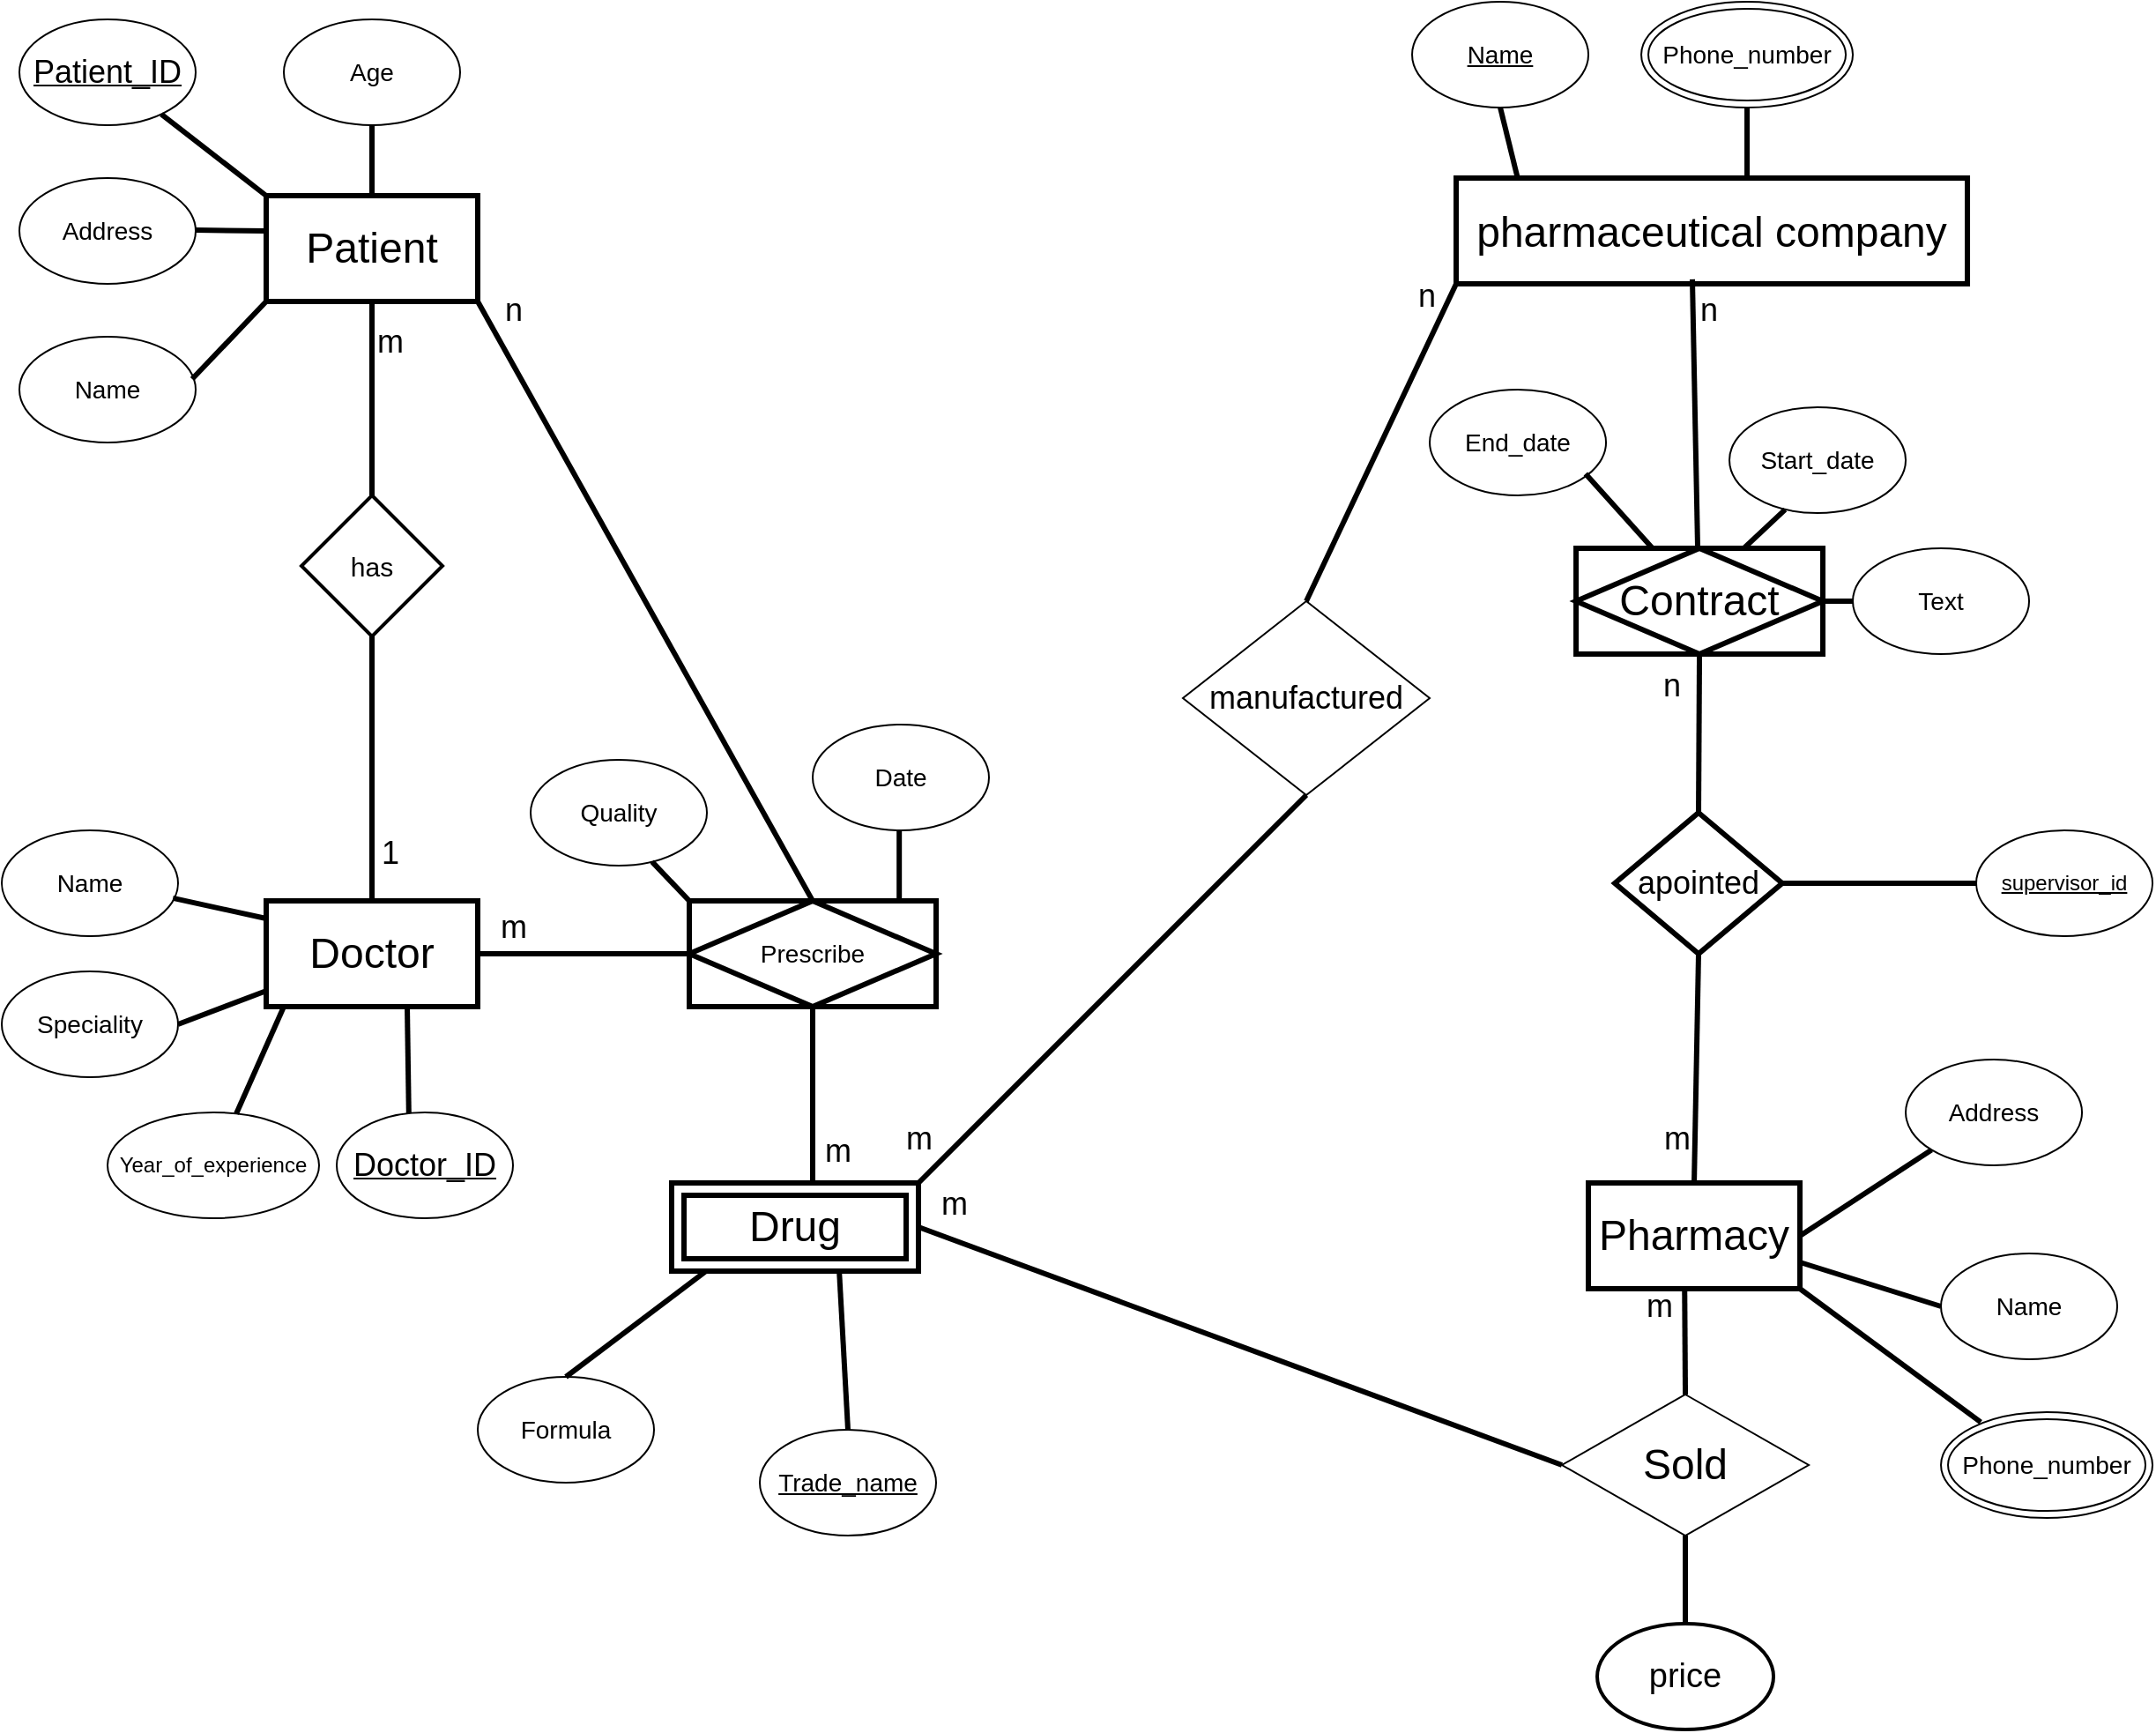 <mxfile version="27.1.6">
  <diagram name="Page-1" id="JapDRAyxBpyOf1apotyI">
    <mxGraphModel dx="1509" dy="1064" grid="1" gridSize="10" guides="1" tooltips="1" connect="1" arrows="1" fold="1" page="1" pageScale="1" pageWidth="850" pageHeight="1100" math="0" shadow="0">
      <root>
        <mxCell id="0" />
        <mxCell id="1" parent="0" />
        <mxCell id="striKXGjZCaCur9RrCGB-3" value="&lt;font style=&quot;font-size: 24px;&quot;&gt;Patient&lt;/font&gt;" style="rounded=0;whiteSpace=wrap;html=1;strokeWidth=3;" vertex="1" parent="1">
          <mxGeometry x="160" y="160" width="120" height="60" as="geometry" />
        </mxCell>
        <mxCell id="striKXGjZCaCur9RrCGB-4" value="&lt;font style=&quot;font-size: 14px;&quot;&gt;Name&lt;/font&gt;" style="ellipse;whiteSpace=wrap;html=1;" vertex="1" parent="1">
          <mxGeometry x="20" y="240" width="100" height="60" as="geometry" />
        </mxCell>
        <mxCell id="striKXGjZCaCur9RrCGB-5" value="&lt;u&gt;&lt;font style=&quot;font-size: 18px;&quot;&gt;Patient_ID&lt;/font&gt;&lt;/u&gt;" style="ellipse;whiteSpace=wrap;html=1;" vertex="1" parent="1">
          <mxGeometry x="20" y="60" width="100" height="60" as="geometry" />
        </mxCell>
        <mxCell id="striKXGjZCaCur9RrCGB-6" value="&lt;font style=&quot;font-size: 14px;&quot;&gt;Age&lt;/font&gt;" style="ellipse;whiteSpace=wrap;html=1;" vertex="1" parent="1">
          <mxGeometry x="170" y="60" width="100" height="60" as="geometry" />
        </mxCell>
        <mxCell id="striKXGjZCaCur9RrCGB-7" value="&lt;font style=&quot;font-size: 14px;&quot;&gt;Address&lt;/font&gt;" style="ellipse;whiteSpace=wrap;html=1;" vertex="1" parent="1">
          <mxGeometry x="20" y="150" width="100" height="60" as="geometry" />
        </mxCell>
        <mxCell id="striKXGjZCaCur9RrCGB-8" value="" style="endArrow=none;html=1;rounded=0;strokeWidth=3;" edge="1" parent="1" source="striKXGjZCaCur9RrCGB-3">
          <mxGeometry width="50" height="50" relative="1" as="geometry">
            <mxPoint x="170" y="170" as="sourcePoint" />
            <mxPoint x="220" y="120" as="targetPoint" />
            <Array as="points" />
          </mxGeometry>
        </mxCell>
        <mxCell id="striKXGjZCaCur9RrCGB-9" value="" style="endArrow=none;html=1;rounded=0;exitX=0;exitY=0;exitDx=0;exitDy=0;strokeWidth=3;" edge="1" parent="1" source="striKXGjZCaCur9RrCGB-3" target="striKXGjZCaCur9RrCGB-5">
          <mxGeometry width="50" height="50" relative="1" as="geometry">
            <mxPoint x="80" y="140" as="sourcePoint" />
            <mxPoint x="130" y="90" as="targetPoint" />
          </mxGeometry>
        </mxCell>
        <mxCell id="striKXGjZCaCur9RrCGB-10" value="" style="endArrow=none;html=1;rounded=0;exitX=0.98;exitY=0.4;exitDx=0;exitDy=0;exitPerimeter=0;strokeWidth=3;" edge="1" parent="1" source="striKXGjZCaCur9RrCGB-4">
          <mxGeometry width="50" height="50" relative="1" as="geometry">
            <mxPoint x="110" y="270" as="sourcePoint" />
            <mxPoint x="160" y="220" as="targetPoint" />
          </mxGeometry>
        </mxCell>
        <mxCell id="striKXGjZCaCur9RrCGB-11" value="" style="endArrow=none;html=1;rounded=0;strokeWidth=3;" edge="1" parent="1">
          <mxGeometry width="50" height="50" relative="1" as="geometry">
            <mxPoint x="120" y="179.5" as="sourcePoint" />
            <mxPoint x="160" y="180" as="targetPoint" />
          </mxGeometry>
        </mxCell>
        <mxCell id="striKXGjZCaCur9RrCGB-12" value="&lt;font style=&quot;font-size: 24px;&quot;&gt;Doctor&lt;/font&gt;" style="rounded=0;whiteSpace=wrap;html=1;strokeWidth=3;" vertex="1" parent="1">
          <mxGeometry x="160" y="560" width="120" height="60" as="geometry" />
        </mxCell>
        <mxCell id="striKXGjZCaCur9RrCGB-13" value="&lt;font style=&quot;font-size: 14px;&quot;&gt;Name&lt;/font&gt;" style="ellipse;whiteSpace=wrap;html=1;" vertex="1" parent="1">
          <mxGeometry x="10" y="520" width="100" height="60" as="geometry" />
        </mxCell>
        <mxCell id="striKXGjZCaCur9RrCGB-14" value="&lt;u&gt;&lt;font style=&quot;font-size: 18px;&quot;&gt;Doctor_ID&lt;/font&gt;&lt;/u&gt;" style="ellipse;whiteSpace=wrap;html=1;" vertex="1" parent="1">
          <mxGeometry x="200" y="680" width="100" height="60" as="geometry" />
        </mxCell>
        <mxCell id="striKXGjZCaCur9RrCGB-15" value="Year_of_experience" style="ellipse;whiteSpace=wrap;html=1;" vertex="1" parent="1">
          <mxGeometry x="70" y="680" width="120" height="60" as="geometry" />
        </mxCell>
        <mxCell id="striKXGjZCaCur9RrCGB-16" value="&lt;font style=&quot;font-size: 14px;&quot;&gt;Speciality&lt;/font&gt;" style="ellipse;whiteSpace=wrap;html=1;" vertex="1" parent="1">
          <mxGeometry x="10" y="600" width="100" height="60" as="geometry" />
        </mxCell>
        <mxCell id="striKXGjZCaCur9RrCGB-17" value="" style="endArrow=none;html=1;rounded=0;strokeWidth=3;exitX=0.971;exitY=0.641;exitDx=0;exitDy=0;exitPerimeter=0;" edge="1" parent="1" source="striKXGjZCaCur9RrCGB-13">
          <mxGeometry width="50" height="50" relative="1" as="geometry">
            <mxPoint x="110" y="560" as="sourcePoint" />
            <mxPoint x="160" y="570" as="targetPoint" />
          </mxGeometry>
        </mxCell>
        <mxCell id="striKXGjZCaCur9RrCGB-18" value="" style="endArrow=none;html=1;rounded=0;strokeWidth=3;entryX=0.001;entryY=0.85;entryDx=0;entryDy=0;entryPerimeter=0;" edge="1" parent="1" target="striKXGjZCaCur9RrCGB-12">
          <mxGeometry width="50" height="50" relative="1" as="geometry">
            <mxPoint x="110" y="630" as="sourcePoint" />
            <mxPoint x="163" y="636" as="targetPoint" />
          </mxGeometry>
        </mxCell>
        <mxCell id="striKXGjZCaCur9RrCGB-19" value="" style="endArrow=none;html=1;rounded=0;strokeWidth=3;" edge="1" parent="1" source="striKXGjZCaCur9RrCGB-15">
          <mxGeometry width="50" height="50" relative="1" as="geometry">
            <mxPoint x="140" y="680" as="sourcePoint" />
            <mxPoint x="170" y="620" as="targetPoint" />
          </mxGeometry>
        </mxCell>
        <mxCell id="striKXGjZCaCur9RrCGB-20" value="" style="endArrow=none;html=1;rounded=0;exitX=0.409;exitY=0.007;exitDx=0;exitDy=0;exitPerimeter=0;strokeWidth=3;" edge="1" parent="1" source="striKXGjZCaCur9RrCGB-14">
          <mxGeometry width="50" height="50" relative="1" as="geometry">
            <mxPoint x="190" y="670" as="sourcePoint" />
            <mxPoint x="240" y="620" as="targetPoint" />
          </mxGeometry>
        </mxCell>
        <mxCell id="striKXGjZCaCur9RrCGB-21" value="&lt;p style=&quot;margin: 0px; font-style: normal; font-variant-caps: normal; font-stretch: normal; line-height: normal; font-size-adjust: none; font-kerning: auto; font-variant-alternates: normal; font-variant-ligatures: normal; font-variant-numeric: normal; font-variant-east-asian: normal; font-variant-position: normal; font-feature-settings: normal; font-optical-sizing: auto; font-variation-settings: normal;&quot;&gt;&lt;font style=&quot;font-size: 24px;&quot;&gt;pharmaceutical company&lt;/font&gt;&lt;/p&gt;" style="rounded=0;whiteSpace=wrap;html=1;strokeWidth=3;" vertex="1" parent="1">
          <mxGeometry x="835.02" y="150" width="290" height="60" as="geometry" />
        </mxCell>
        <mxCell id="striKXGjZCaCur9RrCGB-22" value="&lt;font style=&quot;font-size: 14px;&quot;&gt;&lt;u&gt;Name&lt;/u&gt;&lt;/font&gt;" style="ellipse;whiteSpace=wrap;html=1;" vertex="1" parent="1">
          <mxGeometry x="810.02" y="50" width="100" height="60" as="geometry" />
        </mxCell>
        <mxCell id="striKXGjZCaCur9RrCGB-27" value="" style="endArrow=none;html=1;rounded=0;strokeWidth=3;exitX=0.12;exitY=-0.004;exitDx=0;exitDy=0;exitPerimeter=0;" edge="1" parent="1" source="striKXGjZCaCur9RrCGB-21">
          <mxGeometry width="50" height="50" relative="1" as="geometry">
            <mxPoint x="860.02" y="140" as="sourcePoint" />
            <mxPoint x="860.02" y="110" as="targetPoint" />
          </mxGeometry>
        </mxCell>
        <mxCell id="striKXGjZCaCur9RrCGB-28" value="" style="endArrow=none;html=1;rounded=0;strokeWidth=3;" edge="1" parent="1">
          <mxGeometry width="50" height="50" relative="1" as="geometry">
            <mxPoint x="1000.02" y="151" as="sourcePoint" />
            <mxPoint x="1000.02" y="110" as="targetPoint" />
          </mxGeometry>
        </mxCell>
        <mxCell id="striKXGjZCaCur9RrCGB-29" value="&lt;font style=&quot;font-size: 14px;&quot;&gt;Phone_number&lt;/font&gt;" style="ellipse;shape=doubleEllipse;whiteSpace=wrap;html=1;" vertex="1" parent="1">
          <mxGeometry x="940.02" y="50" width="120" height="60" as="geometry" />
        </mxCell>
        <mxCell id="striKXGjZCaCur9RrCGB-32" value="&lt;font style=&quot;font-size: 14px;&quot;&gt;&lt;u&gt;Trade_name&lt;/u&gt;&lt;/font&gt;" style="ellipse;whiteSpace=wrap;html=1;" vertex="1" parent="1">
          <mxGeometry x="440" y="860" width="100" height="60" as="geometry" />
        </mxCell>
        <mxCell id="striKXGjZCaCur9RrCGB-33" value="&lt;font style=&quot;font-size: 14px;&quot;&gt;Formula&lt;/font&gt;" style="ellipse;whiteSpace=wrap;html=1;" vertex="1" parent="1">
          <mxGeometry x="280" y="830" width="100" height="60" as="geometry" />
        </mxCell>
        <mxCell id="striKXGjZCaCur9RrCGB-34" value="&lt;font style=&quot;font-size: 14px;&quot;&gt;Name&lt;/font&gt;" style="ellipse;whiteSpace=wrap;html=1;" vertex="1" parent="1">
          <mxGeometry x="1110.02" y="760" width="100" height="60" as="geometry" />
        </mxCell>
        <mxCell id="striKXGjZCaCur9RrCGB-35" value="&lt;font style=&quot;font-size: 14px;&quot;&gt;Address&lt;/font&gt;" style="ellipse;whiteSpace=wrap;html=1;" vertex="1" parent="1">
          <mxGeometry x="1090.02" y="650" width="100" height="60" as="geometry" />
        </mxCell>
        <mxCell id="striKXGjZCaCur9RrCGB-36" value="&lt;font style=&quot;font-size: 14px;&quot;&gt;Phone_number&lt;/font&gt;" style="ellipse;shape=doubleEllipse;whiteSpace=wrap;html=1;" vertex="1" parent="1">
          <mxGeometry x="1110.02" y="850" width="120" height="60" as="geometry" />
        </mxCell>
        <mxCell id="striKXGjZCaCur9RrCGB-42" value="" style="endArrow=none;html=1;rounded=0;exitX=0.5;exitY=0;exitDx=0;exitDy=0;strokeWidth=3;entryX=0.141;entryY=0.997;entryDx=0;entryDy=0;entryPerimeter=0;" edge="1" parent="1" source="striKXGjZCaCur9RrCGB-33" target="striKXGjZCaCur9RrCGB-81">
          <mxGeometry width="50" height="50" relative="1" as="geometry">
            <mxPoint x="350" y="830" as="sourcePoint" />
            <mxPoint x="410" y="780" as="targetPoint" />
          </mxGeometry>
        </mxCell>
        <mxCell id="striKXGjZCaCur9RrCGB-43" value="" style="endArrow=none;html=1;rounded=0;exitX=0.5;exitY=0;exitDx=0;exitDy=0;strokeWidth=3;entryX=0.678;entryY=0.948;entryDx=0;entryDy=0;entryPerimeter=0;" edge="1" parent="1" source="striKXGjZCaCur9RrCGB-32" target="striKXGjZCaCur9RrCGB-81">
          <mxGeometry width="50" height="50" relative="1" as="geometry">
            <mxPoint x="435" y="830" as="sourcePoint" />
            <mxPoint x="485" y="780" as="targetPoint" />
          </mxGeometry>
        </mxCell>
        <mxCell id="striKXGjZCaCur9RrCGB-44" value="&lt;font style=&quot;font-size: 14px;&quot;&gt;Prescribe&lt;/font&gt;" style="shape=associativeEntity;whiteSpace=wrap;html=1;align=center;strokeWidth=3;" vertex="1" parent="1">
          <mxGeometry x="400" y="560" width="140" height="60" as="geometry" />
        </mxCell>
        <mxCell id="striKXGjZCaCur9RrCGB-45" value="" style="endArrow=none;html=1;rounded=0;exitX=0.5;exitY=0;exitDx=0;exitDy=0;strokeWidth=3;entryX=0.5;entryY=1;entryDx=0;entryDy=0;" edge="1" parent="1" target="striKXGjZCaCur9RrCGB-44">
          <mxGeometry width="50" height="50" relative="1" as="geometry">
            <mxPoint x="470" y="720" as="sourcePoint" />
            <mxPoint x="475" y="620" as="targetPoint" />
          </mxGeometry>
        </mxCell>
        <mxCell id="striKXGjZCaCur9RrCGB-46" value="" style="endArrow=none;html=1;rounded=0;exitX=1;exitY=0.5;exitDx=0;exitDy=0;strokeWidth=3;" edge="1" parent="1" source="striKXGjZCaCur9RrCGB-12">
          <mxGeometry width="50" height="50" relative="1" as="geometry">
            <mxPoint x="350" y="640" as="sourcePoint" />
            <mxPoint x="400" y="590" as="targetPoint" />
          </mxGeometry>
        </mxCell>
        <mxCell id="striKXGjZCaCur9RrCGB-47" value="" style="endArrow=none;html=1;rounded=0;strokeWidth=3;" edge="1" parent="1">
          <mxGeometry width="50" height="50" relative="1" as="geometry">
            <mxPoint x="470" y="560" as="sourcePoint" />
            <mxPoint x="280" y="220" as="targetPoint" />
          </mxGeometry>
        </mxCell>
        <mxCell id="striKXGjZCaCur9RrCGB-51" value="" style="endArrow=none;html=1;rounded=0;exitX=1;exitY=0.5;exitDx=0;exitDy=0;strokeWidth=3;entryX=0;entryY=1;entryDx=0;entryDy=0;" edge="1" parent="1" source="striKXGjZCaCur9RrCGB-30" target="striKXGjZCaCur9RrCGB-35">
          <mxGeometry width="50" height="50" relative="1" as="geometry">
            <mxPoint x="1030.02" y="630" as="sourcePoint" />
            <mxPoint x="1080.02" y="580" as="targetPoint" />
          </mxGeometry>
        </mxCell>
        <mxCell id="striKXGjZCaCur9RrCGB-52" value="&lt;font style=&quot;font-size: 24px;&quot;&gt;Sold&lt;/font&gt;" style="rhombus;whiteSpace=wrap;html=1;" vertex="1" parent="1">
          <mxGeometry x="895.02" y="840" width="140" height="80" as="geometry" />
        </mxCell>
        <mxCell id="striKXGjZCaCur9RrCGB-53" value="" style="endArrow=none;html=1;rounded=0;exitX=1;exitY=0.5;exitDx=0;exitDy=0;strokeWidth=3;entryX=0;entryY=0.5;entryDx=0;entryDy=0;" edge="1" parent="1" source="striKXGjZCaCur9RrCGB-81" target="striKXGjZCaCur9RrCGB-52">
          <mxGeometry width="50" height="50" relative="1" as="geometry">
            <mxPoint x="760.02" y="740" as="sourcePoint" />
            <mxPoint x="900.02" y="740" as="targetPoint" />
          </mxGeometry>
        </mxCell>
        <mxCell id="striKXGjZCaCur9RrCGB-56" value="&lt;font style=&quot;font-size: 14px;&quot;&gt;End_date&lt;/font&gt;" style="ellipse;whiteSpace=wrap;html=1;" vertex="1" parent="1">
          <mxGeometry x="820.02" y="270" width="100" height="60" as="geometry" />
        </mxCell>
        <mxCell id="striKXGjZCaCur9RrCGB-57" value="&lt;font style=&quot;font-size: 14px;&quot;&gt;Text&lt;/font&gt;" style="ellipse;whiteSpace=wrap;html=1;" vertex="1" parent="1">
          <mxGeometry x="1060.02" y="360" width="100" height="60" as="geometry" />
        </mxCell>
        <mxCell id="striKXGjZCaCur9RrCGB-61" value="&lt;font style=&quot;font-size: 14px;&quot;&gt;Date&lt;/font&gt;" style="ellipse;whiteSpace=wrap;html=1;" vertex="1" parent="1">
          <mxGeometry x="470" y="460" width="100" height="60" as="geometry" />
        </mxCell>
        <mxCell id="striKXGjZCaCur9RrCGB-62" value="" style="endArrow=none;html=1;rounded=0;exitX=0.857;exitY=0;exitDx=0;exitDy=0;exitPerimeter=0;strokeWidth=3;" edge="1" parent="1">
          <mxGeometry width="50" height="50" relative="1" as="geometry">
            <mxPoint x="519.09" y="560" as="sourcePoint" />
            <mxPoint x="519.11" y="520" as="targetPoint" />
          </mxGeometry>
        </mxCell>
        <mxCell id="striKXGjZCaCur9RrCGB-63" value="&lt;font style=&quot;font-size: 14px;&quot;&gt;Quality&lt;/font&gt;" style="ellipse;whiteSpace=wrap;html=1;" vertex="1" parent="1">
          <mxGeometry x="310" y="480" width="100" height="60" as="geometry" />
        </mxCell>
        <mxCell id="striKXGjZCaCur9RrCGB-64" value="" style="endArrow=none;html=1;rounded=0;strokeWidth=3;entryX=0.689;entryY=0.963;entryDx=0;entryDy=0;entryPerimeter=0;" edge="1" parent="1" target="striKXGjZCaCur9RrCGB-63">
          <mxGeometry width="50" height="50" relative="1" as="geometry">
            <mxPoint x="399.995" y="559.995" as="sourcePoint" />
            <mxPoint x="355.72" y="515.72" as="targetPoint" />
          </mxGeometry>
        </mxCell>
        <mxCell id="striKXGjZCaCur9RrCGB-65" value="&lt;font style=&quot;font-size: 15px;&quot;&gt;has&lt;/font&gt;" style="rhombus;whiteSpace=wrap;html=1;strokeWidth=2;" vertex="1" parent="1">
          <mxGeometry x="180" y="330" width="80" height="80" as="geometry" />
        </mxCell>
        <mxCell id="striKXGjZCaCur9RrCGB-66" value="" style="endArrow=none;html=1;rounded=0;exitX=0.5;exitY=0;exitDx=0;exitDy=0;strokeWidth=3;" edge="1" parent="1" source="striKXGjZCaCur9RrCGB-65">
          <mxGeometry width="50" height="50" relative="1" as="geometry">
            <mxPoint x="170" y="270" as="sourcePoint" />
            <mxPoint x="220" y="220" as="targetPoint" />
          </mxGeometry>
        </mxCell>
        <mxCell id="striKXGjZCaCur9RrCGB-67" value="" style="endArrow=none;html=1;rounded=0;exitX=0.5;exitY=0;exitDx=0;exitDy=0;strokeWidth=3;" edge="1" parent="1" source="striKXGjZCaCur9RrCGB-12">
          <mxGeometry width="50" height="50" relative="1" as="geometry">
            <mxPoint x="170" y="460" as="sourcePoint" />
            <mxPoint x="220" y="410" as="targetPoint" />
          </mxGeometry>
        </mxCell>
        <mxCell id="striKXGjZCaCur9RrCGB-75" value="" style="endArrow=none;html=1;rounded=0;exitX=0.5;exitY=0;exitDx=0;exitDy=0;strokeWidth=3;entryX=0.462;entryY=0.957;entryDx=0;entryDy=0;entryPerimeter=0;" edge="1" parent="1" target="striKXGjZCaCur9RrCGB-21">
          <mxGeometry width="50" height="50" relative="1" as="geometry">
            <mxPoint x="972.02" y="360" as="sourcePoint" />
            <mxPoint x="973.65" y="206.91" as="targetPoint" />
          </mxGeometry>
        </mxCell>
        <mxCell id="striKXGjZCaCur9RrCGB-77" value="" style="endArrow=none;html=1;rounded=0;exitX=1;exitY=0;exitDx=0;exitDy=0;strokeWidth=3;" edge="1" parent="1" target="striKXGjZCaCur9RrCGB-55">
          <mxGeometry width="50" height="50" relative="1" as="geometry">
            <mxPoint x="1041.02" y="300" as="sourcePoint" />
            <mxPoint x="1091.02" y="260" as="targetPoint" />
          </mxGeometry>
        </mxCell>
        <mxCell id="striKXGjZCaCur9RrCGB-55" value="&lt;font style=&quot;font-size: 14px;&quot;&gt;Start_date&lt;/font&gt;" style="ellipse;whiteSpace=wrap;html=1;" vertex="1" parent="1">
          <mxGeometry x="990.02" y="280" width="100" height="60" as="geometry" />
        </mxCell>
        <mxCell id="striKXGjZCaCur9RrCGB-78" value="" style="endArrow=none;html=1;rounded=0;exitX=1;exitY=0;exitDx=0;exitDy=0;strokeWidth=3;entryX=0.316;entryY=0.968;entryDx=0;entryDy=0;entryPerimeter=0;" edge="1" parent="1" target="striKXGjZCaCur9RrCGB-55">
          <mxGeometry width="50" height="50" relative="1" as="geometry">
            <mxPoint x="987.52" y="370" as="sourcePoint" />
            <mxPoint x="1020.02" y="340" as="targetPoint" />
          </mxGeometry>
        </mxCell>
        <mxCell id="striKXGjZCaCur9RrCGB-79" value="" style="endArrow=none;html=1;rounded=0;exitX=1;exitY=0.5;exitDx=0;exitDy=0;strokeWidth=3;" edge="1" parent="1">
          <mxGeometry width="50" height="50" relative="1" as="geometry">
            <mxPoint x="1010.02" y="390" as="sourcePoint" />
            <mxPoint x="1030.02" y="390" as="targetPoint" />
          </mxGeometry>
        </mxCell>
        <mxCell id="striKXGjZCaCur9RrCGB-80" value="" style="endArrow=none;html=1;rounded=0;exitX=0.333;exitY=0.175;exitDx=0;exitDy=0;exitPerimeter=0;strokeWidth=3;entryX=0.884;entryY=0.796;entryDx=0;entryDy=0;entryPerimeter=0;" edge="1" parent="1" target="striKXGjZCaCur9RrCGB-56">
          <mxGeometry width="50" height="50" relative="1" as="geometry">
            <mxPoint x="949.99" y="364" as="sourcePoint" />
            <mxPoint x="910.02" y="320" as="targetPoint" />
          </mxGeometry>
        </mxCell>
        <mxCell id="striKXGjZCaCur9RrCGB-81" value="&lt;font style=&quot;font-size: 24px;&quot;&gt;Drug&lt;/font&gt;" style="shape=ext;margin=3;double=1;whiteSpace=wrap;html=1;align=center;strokeWidth=3;" vertex="1" parent="1">
          <mxGeometry x="390" y="720" width="140" height="50" as="geometry" />
        </mxCell>
        <mxCell id="striKXGjZCaCur9RrCGB-82" value="&lt;font style=&quot;font-size: 19px;&quot;&gt;price&lt;/font&gt;" style="strokeWidth=2;html=1;shape=mxgraph.flowchart.start_1;whiteSpace=wrap;" vertex="1" parent="1">
          <mxGeometry x="915.02" y="970" width="100" height="60" as="geometry" />
        </mxCell>
        <mxCell id="striKXGjZCaCur9RrCGB-83" value="" style="endArrow=none;html=1;rounded=0;exitX=0.5;exitY=0;exitDx=0;exitDy=0;exitPerimeter=0;strokeWidth=3;" edge="1" parent="1" source="striKXGjZCaCur9RrCGB-82">
          <mxGeometry width="50" height="50" relative="1" as="geometry">
            <mxPoint x="915.02" y="970" as="sourcePoint" />
            <mxPoint x="965.02" y="920" as="targetPoint" />
          </mxGeometry>
        </mxCell>
        <mxCell id="striKXGjZCaCur9RrCGB-84" value="&lt;font style=&quot;font-size: 18px;&quot;&gt;m&lt;/font&gt;" style="text;html=1;align=center;verticalAlign=middle;resizable=0;points=[];autosize=1;strokeColor=none;fillColor=none;" vertex="1" parent="1">
          <mxGeometry x="530" y="717" width="40" height="30" as="geometry" />
        </mxCell>
        <mxCell id="striKXGjZCaCur9RrCGB-86" value="&lt;font style=&quot;font-size: 18px;&quot;&gt;m&lt;/font&gt;" style="text;html=1;align=center;verticalAlign=middle;resizable=0;points=[];autosize=1;strokeColor=none;fillColor=none;" vertex="1" parent="1">
          <mxGeometry x="280" y="560" width="40" height="30" as="geometry" />
        </mxCell>
        <mxCell id="striKXGjZCaCur9RrCGB-87" value="&lt;font style=&quot;font-size: 18px;&quot;&gt;n&lt;/font&gt;" style="text;html=1;align=center;verticalAlign=middle;resizable=0;points=[];autosize=1;strokeColor=none;fillColor=none;" vertex="1" parent="1">
          <mxGeometry x="285" y="210" width="30" height="30" as="geometry" />
        </mxCell>
        <mxCell id="striKXGjZCaCur9RrCGB-90" value="&lt;font style=&quot;font-size: 18px;&quot;&gt;m&lt;/font&gt;" style="text;html=1;align=center;verticalAlign=middle;resizable=0;points=[];autosize=1;strokeColor=none;fillColor=none;" vertex="1" parent="1">
          <mxGeometry x="464" y="687" width="40" height="30" as="geometry" />
        </mxCell>
        <mxCell id="striKXGjZCaCur9RrCGB-91" value="&lt;font style=&quot;font-size: 18px;&quot;&gt;m&lt;/font&gt;" style="text;html=1;align=center;verticalAlign=middle;resizable=0;points=[];autosize=1;strokeColor=none;fillColor=none;" vertex="1" parent="1">
          <mxGeometry x="930" y="775" width="40" height="30" as="geometry" />
        </mxCell>
        <mxCell id="striKXGjZCaCur9RrCGB-92" value="&lt;font style=&quot;font-size: 18px;&quot;&gt;n&lt;/font&gt;" style="text;html=1;align=center;verticalAlign=middle;resizable=0;points=[];autosize=1;strokeColor=none;fillColor=none;" vertex="1" parent="1">
          <mxGeometry x="963.02" y="210" width="30" height="30" as="geometry" />
        </mxCell>
        <mxCell id="striKXGjZCaCur9RrCGB-93" value="&lt;font style=&quot;font-size: 18px;&quot;&gt;manufactured&lt;/font&gt;" style="rhombus;whiteSpace=wrap;html=1;" vertex="1" parent="1">
          <mxGeometry x="680" y="390" width="140" height="110" as="geometry" />
        </mxCell>
        <mxCell id="striKXGjZCaCur9RrCGB-94" value="" style="endArrow=none;html=1;rounded=0;exitX=1;exitY=0;exitDx=0;exitDy=0;strokeWidth=3;" edge="1" parent="1" source="striKXGjZCaCur9RrCGB-81">
          <mxGeometry width="50" height="50" relative="1" as="geometry">
            <mxPoint x="700" y="550" as="sourcePoint" />
            <mxPoint x="750" y="500" as="targetPoint" />
          </mxGeometry>
        </mxCell>
        <mxCell id="striKXGjZCaCur9RrCGB-95" value="" style="endArrow=none;html=1;rounded=0;exitX=0.5;exitY=0;exitDx=0;exitDy=0;strokeWidth=3;entryX=0;entryY=1;entryDx=0;entryDy=0;" edge="1" parent="1" source="striKXGjZCaCur9RrCGB-93" target="striKXGjZCaCur9RrCGB-21">
          <mxGeometry width="50" height="50" relative="1" as="geometry">
            <mxPoint x="775.02" y="260" as="sourcePoint" />
            <mxPoint x="825.02" y="210" as="targetPoint" />
          </mxGeometry>
        </mxCell>
        <mxCell id="striKXGjZCaCur9RrCGB-96" value="&lt;font style=&quot;font-size: 18px;&quot;&gt;m&lt;/font&gt;" style="text;html=1;align=center;verticalAlign=middle;resizable=0;points=[];autosize=1;strokeColor=none;fillColor=none;" vertex="1" parent="1">
          <mxGeometry x="510" y="680" width="40" height="30" as="geometry" />
        </mxCell>
        <mxCell id="striKXGjZCaCur9RrCGB-98" value="&lt;font style=&quot;font-size: 18px;&quot;&gt;n&lt;/font&gt;" style="text;html=1;align=center;verticalAlign=middle;resizable=0;points=[];autosize=1;strokeColor=none;fillColor=none;" vertex="1" parent="1">
          <mxGeometry x="803" y="202" width="30" height="30" as="geometry" />
        </mxCell>
        <mxCell id="striKXGjZCaCur9RrCGB-30" value="&lt;font style=&quot;font-size: 24px;&quot;&gt;Pharmacy&lt;/font&gt;" style="rounded=0;whiteSpace=wrap;html=1;strokeWidth=3;" vertex="1" parent="1">
          <mxGeometry x="910.02" y="720" width="120" height="60" as="geometry" />
        </mxCell>
        <mxCell id="striKXGjZCaCur9RrCGB-101" value="" style="endArrow=none;html=1;rounded=0;exitX=1;exitY=0.75;exitDx=0;exitDy=0;strokeWidth=3;" edge="1" parent="1" source="striKXGjZCaCur9RrCGB-30">
          <mxGeometry width="50" height="50" relative="1" as="geometry">
            <mxPoint x="1060.02" y="840" as="sourcePoint" />
            <mxPoint x="1110.02" y="790" as="targetPoint" />
          </mxGeometry>
        </mxCell>
        <mxCell id="striKXGjZCaCur9RrCGB-102" value="" style="endArrow=none;html=1;rounded=0;exitX=1;exitY=1;exitDx=0;exitDy=0;strokeWidth=3;entryX=0.188;entryY=0.095;entryDx=0;entryDy=0;entryPerimeter=0;" edge="1" parent="1" source="striKXGjZCaCur9RrCGB-30" target="striKXGjZCaCur9RrCGB-36">
          <mxGeometry width="50" height="50" relative="1" as="geometry">
            <mxPoint x="1080.02" y="905" as="sourcePoint" />
            <mxPoint x="1130.02" y="855" as="targetPoint" />
          </mxGeometry>
        </mxCell>
        <mxCell id="striKXGjZCaCur9RrCGB-103" value="" style="endArrow=none;html=1;rounded=0;entryX=0.455;entryY=1.007;entryDx=0;entryDy=0;entryPerimeter=0;strokeWidth=3;" edge="1" parent="1" target="striKXGjZCaCur9RrCGB-30">
          <mxGeometry width="50" height="50" relative="1" as="geometry">
            <mxPoint x="965.02" y="840" as="sourcePoint" />
            <mxPoint x="1015.02" y="790" as="targetPoint" />
          </mxGeometry>
        </mxCell>
        <mxCell id="striKXGjZCaCur9RrCGB-104" value="&lt;font style=&quot;font-size: 24px;&quot;&gt;Contract&lt;/font&gt;" style="shape=associativeEntity;whiteSpace=wrap;html=1;align=center;strokeWidth=3;" vertex="1" parent="1">
          <mxGeometry x="903.02" y="360" width="140" height="60" as="geometry" />
        </mxCell>
        <mxCell id="striKXGjZCaCur9RrCGB-105" value="" style="endArrow=none;html=1;rounded=0;exitX=1;exitY=0.5;exitDx=0;exitDy=0;strokeWidth=3;" edge="1" parent="1" source="striKXGjZCaCur9RrCGB-104">
          <mxGeometry width="50" height="50" relative="1" as="geometry">
            <mxPoint x="1010.02" y="440" as="sourcePoint" />
            <mxPoint x="1060.02" y="390" as="targetPoint" />
          </mxGeometry>
        </mxCell>
        <mxCell id="striKXGjZCaCur9RrCGB-106" value="&lt;font style=&quot;font-size: 18px;&quot;&gt;apointed&lt;/font&gt;" style="rhombus;whiteSpace=wrap;html=1;strokeWidth=3;" vertex="1" parent="1">
          <mxGeometry x="925.02" y="510" width="94.98" height="80" as="geometry" />
        </mxCell>
        <mxCell id="striKXGjZCaCur9RrCGB-107" value="" style="endArrow=none;html=1;rounded=0;exitX=0.5;exitY=0;exitDx=0;exitDy=0;strokeWidth=3;entryX=0.5;entryY=1;entryDx=0;entryDy=0;" edge="1" parent="1" source="striKXGjZCaCur9RrCGB-30" target="striKXGjZCaCur9RrCGB-106">
          <mxGeometry width="50" height="50" relative="1" as="geometry">
            <mxPoint x="925.02" y="640" as="sourcePoint" />
            <mxPoint x="975.02" y="590" as="targetPoint" />
          </mxGeometry>
        </mxCell>
        <mxCell id="striKXGjZCaCur9RrCGB-108" value="" style="endArrow=none;html=1;rounded=0;entryX=0.5;entryY=1;entryDx=0;entryDy=0;exitX=0.5;exitY=0;exitDx=0;exitDy=0;strokeWidth=3;" edge="1" parent="1" source="striKXGjZCaCur9RrCGB-106" target="striKXGjZCaCur9RrCGB-104">
          <mxGeometry width="50" height="50" relative="1" as="geometry">
            <mxPoint x="970" y="510" as="sourcePoint" />
            <mxPoint x="1020" y="460" as="targetPoint" />
          </mxGeometry>
        </mxCell>
        <mxCell id="striKXGjZCaCur9RrCGB-109" value="&lt;u&gt;supervisor_id&lt;/u&gt;" style="ellipse;whiteSpace=wrap;html=1;" vertex="1" parent="1">
          <mxGeometry x="1130.02" y="520" width="100" height="60" as="geometry" />
        </mxCell>
        <mxCell id="striKXGjZCaCur9RrCGB-113" value="" style="endArrow=none;html=1;rounded=0;exitX=1;exitY=0.5;exitDx=0;exitDy=0;strokeWidth=3;" edge="1" parent="1" source="striKXGjZCaCur9RrCGB-106">
          <mxGeometry width="50" height="50" relative="1" as="geometry">
            <mxPoint x="1080.02" y="600" as="sourcePoint" />
            <mxPoint x="1130.02" y="550" as="targetPoint" />
          </mxGeometry>
        </mxCell>
        <mxCell id="striKXGjZCaCur9RrCGB-114" value="&lt;font style=&quot;font-size: 18px;&quot;&gt;m&lt;/font&gt;" style="text;html=1;align=center;verticalAlign=middle;resizable=0;points=[];autosize=1;strokeColor=none;fillColor=none;" vertex="1" parent="1">
          <mxGeometry x="940.02" y="680" width="40" height="30" as="geometry" />
        </mxCell>
        <mxCell id="striKXGjZCaCur9RrCGB-115" value="&lt;font style=&quot;font-size: 18px;&quot;&gt;n&lt;/font&gt;" style="text;html=1;align=center;verticalAlign=middle;resizable=0;points=[];autosize=1;strokeColor=none;fillColor=none;" vertex="1" parent="1">
          <mxGeometry x="942" y="423" width="30" height="30" as="geometry" />
        </mxCell>
        <mxCell id="striKXGjZCaCur9RrCGB-119" value="&lt;font style=&quot;font-size: 18px;&quot;&gt;m&lt;/font&gt;" style="text;html=1;align=center;verticalAlign=middle;resizable=0;points=[];autosize=1;strokeColor=none;fillColor=none;" vertex="1" parent="1">
          <mxGeometry x="210" y="228" width="40" height="30" as="geometry" />
        </mxCell>
        <mxCell id="striKXGjZCaCur9RrCGB-120" value="&lt;font style=&quot;font-size: 18px;&quot;&gt;1&lt;/font&gt;" style="text;html=1;align=center;verticalAlign=middle;resizable=0;points=[];autosize=1;strokeColor=none;fillColor=none;" vertex="1" parent="1">
          <mxGeometry x="215" y="518" width="30" height="30" as="geometry" />
        </mxCell>
      </root>
    </mxGraphModel>
  </diagram>
</mxfile>
